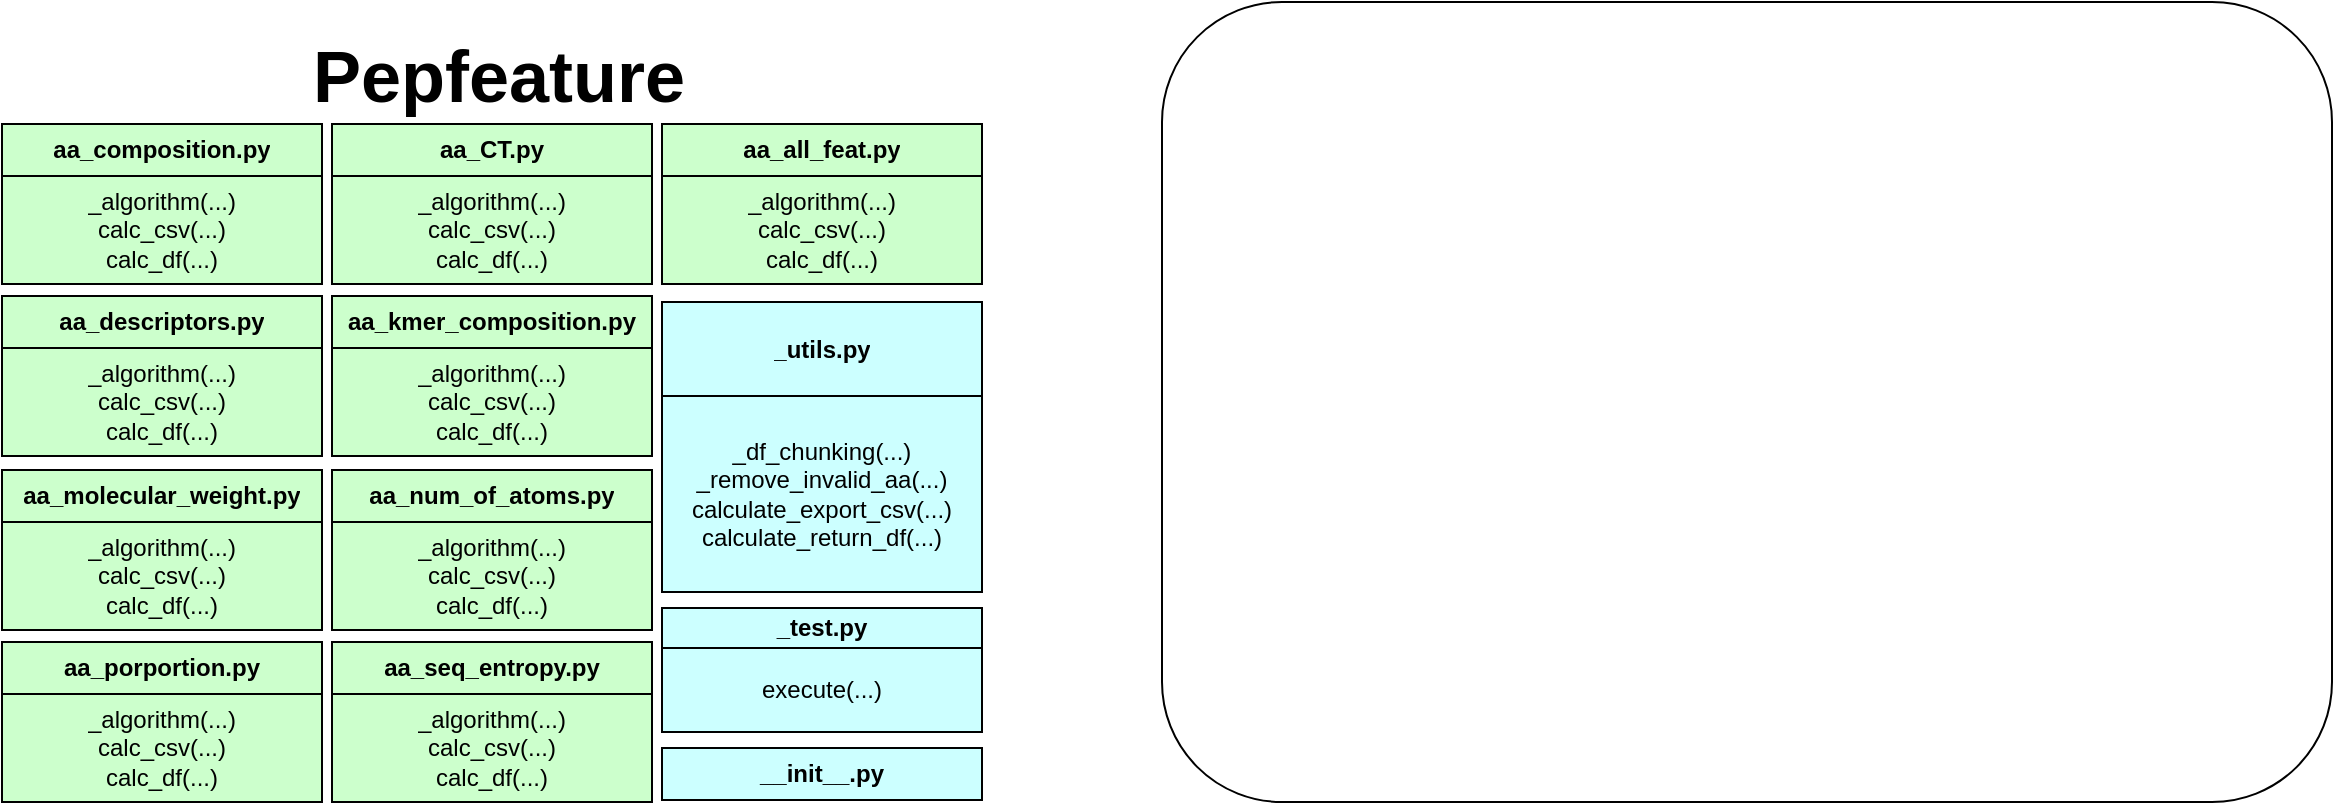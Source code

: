 <mxfile version="14.5.10" type="device" pages="2"><diagram id="pHwHAVKBLwY_TS_KgNLG" name="modules &amp; functions"><mxGraphModel dx="881" dy="400" grid="1" gridSize="10" guides="1" tooltips="1" connect="1" arrows="1" fold="1" page="1" pageScale="1" pageWidth="850" pageHeight="1100" math="0" shadow="0"><root><mxCell id="0"/><mxCell id="1" parent="0"/><mxCell id="DJa1gVAaIkAfZosdGKEl-42" value="" style="shape=table;html=1;whiteSpace=wrap;startSize=0;container=1;collapsible=0;childLayout=tableLayout;fillColor=#CCFFCC;" vertex="1" parent="1"><mxGeometry x="20" y="285" width="160" height="80" as="geometry"/></mxCell><mxCell id="DJa1gVAaIkAfZosdGKEl-43" value="" style="shape=partialRectangle;html=1;whiteSpace=wrap;collapsible=0;dropTarget=0;pointerEvents=0;fillColor=none;top=0;left=0;bottom=0;right=0;points=[[0,0.5],[1,0.5]];portConstraint=eastwest;" vertex="1" parent="DJa1gVAaIkAfZosdGKEl-42"><mxGeometry width="160" height="26" as="geometry"/></mxCell><mxCell id="DJa1gVAaIkAfZosdGKEl-44" value="&lt;b&gt;aa_composition.py&lt;/b&gt;" style="shape=partialRectangle;html=1;whiteSpace=wrap;connectable=0;overflow=hidden;fillColor=none;top=0;left=0;bottom=0;right=0;" vertex="1" parent="DJa1gVAaIkAfZosdGKEl-43"><mxGeometry width="160" height="26" as="geometry"/></mxCell><mxCell id="DJa1gVAaIkAfZosdGKEl-45" value="" style="shape=partialRectangle;html=1;whiteSpace=wrap;collapsible=0;dropTarget=0;pointerEvents=0;fillColor=none;top=0;left=0;bottom=0;right=0;points=[[0,0.5],[1,0.5]];portConstraint=eastwest;" vertex="1" parent="DJa1gVAaIkAfZosdGKEl-42"><mxGeometry y="26" width="160" height="54" as="geometry"/></mxCell><mxCell id="DJa1gVAaIkAfZosdGKEl-46" value="_algorithm(...)&lt;br&gt;calc_csv(...)&lt;br&gt;calc_df(...)" style="shape=partialRectangle;html=1;whiteSpace=wrap;connectable=0;overflow=hidden;fillColor=none;top=0;left=0;bottom=0;right=0;" vertex="1" parent="DJa1gVAaIkAfZosdGKEl-45"><mxGeometry width="160" height="54" as="geometry"/></mxCell><mxCell id="DJa1gVAaIkAfZosdGKEl-58" value="" style="shape=table;html=1;whiteSpace=wrap;startSize=0;container=1;collapsible=0;childLayout=tableLayout;fillColor=#CCFFCC;" vertex="1" parent="1"><mxGeometry x="350" y="285" width="160" height="80" as="geometry"/></mxCell><mxCell id="DJa1gVAaIkAfZosdGKEl-59" value="" style="shape=partialRectangle;html=1;whiteSpace=wrap;collapsible=0;dropTarget=0;pointerEvents=0;fillColor=none;top=0;left=0;bottom=0;right=0;points=[[0,0.5],[1,0.5]];portConstraint=eastwest;" vertex="1" parent="DJa1gVAaIkAfZosdGKEl-58"><mxGeometry width="160" height="26" as="geometry"/></mxCell><mxCell id="DJa1gVAaIkAfZosdGKEl-60" value="&lt;b&gt;aa_all_feat.py&lt;/b&gt;" style="shape=partialRectangle;html=1;whiteSpace=wrap;connectable=0;overflow=hidden;fillColor=none;top=0;left=0;bottom=0;right=0;" vertex="1" parent="DJa1gVAaIkAfZosdGKEl-59"><mxGeometry width="160" height="26" as="geometry"/></mxCell><mxCell id="DJa1gVAaIkAfZosdGKEl-61" value="" style="shape=partialRectangle;html=1;whiteSpace=wrap;collapsible=0;dropTarget=0;pointerEvents=0;fillColor=none;top=0;left=0;bottom=0;right=0;points=[[0,0.5],[1,0.5]];portConstraint=eastwest;" vertex="1" parent="DJa1gVAaIkAfZosdGKEl-58"><mxGeometry y="26" width="160" height="54" as="geometry"/></mxCell><mxCell id="DJa1gVAaIkAfZosdGKEl-62" value="_algorithm(...)&lt;br&gt;calc_csv(...)&lt;br&gt;calc_df(...)" style="shape=partialRectangle;html=1;whiteSpace=wrap;connectable=0;overflow=hidden;fillColor=none;top=0;left=0;bottom=0;right=0;" vertex="1" parent="DJa1gVAaIkAfZosdGKEl-61"><mxGeometry width="160" height="54" as="geometry"/></mxCell><mxCell id="DJa1gVAaIkAfZosdGKEl-63" value="" style="shape=table;html=1;whiteSpace=wrap;startSize=0;container=1;collapsible=0;childLayout=tableLayout;fillColor=#CCFFCC;" vertex="1" parent="1"><mxGeometry x="185" y="285" width="160" height="80" as="geometry"/></mxCell><mxCell id="DJa1gVAaIkAfZosdGKEl-64" value="" style="shape=partialRectangle;html=1;whiteSpace=wrap;collapsible=0;dropTarget=0;pointerEvents=0;fillColor=none;top=0;left=0;bottom=0;right=0;points=[[0,0.5],[1,0.5]];portConstraint=eastwest;" vertex="1" parent="DJa1gVAaIkAfZosdGKEl-63"><mxGeometry width="160" height="26" as="geometry"/></mxCell><mxCell id="DJa1gVAaIkAfZosdGKEl-65" value="&lt;b&gt;aa_CT.py&lt;/b&gt;" style="shape=partialRectangle;html=1;whiteSpace=wrap;connectable=0;overflow=hidden;fillColor=none;top=0;left=0;bottom=0;right=0;" vertex="1" parent="DJa1gVAaIkAfZosdGKEl-64"><mxGeometry width="160" height="26" as="geometry"/></mxCell><mxCell id="DJa1gVAaIkAfZosdGKEl-66" value="" style="shape=partialRectangle;html=1;whiteSpace=wrap;collapsible=0;dropTarget=0;pointerEvents=0;fillColor=none;top=0;left=0;bottom=0;right=0;points=[[0,0.5],[1,0.5]];portConstraint=eastwest;" vertex="1" parent="DJa1gVAaIkAfZosdGKEl-63"><mxGeometry y="26" width="160" height="54" as="geometry"/></mxCell><mxCell id="DJa1gVAaIkAfZosdGKEl-67" value="_algorithm(...)&lt;br&gt;calc_csv(...)&lt;br&gt;calc_df(...)" style="shape=partialRectangle;html=1;whiteSpace=wrap;connectable=0;overflow=hidden;fillColor=none;top=0;left=0;bottom=0;right=0;" vertex="1" parent="DJa1gVAaIkAfZosdGKEl-66"><mxGeometry width="160" height="54" as="geometry"/></mxCell><mxCell id="DJa1gVAaIkAfZosdGKEl-68" value="" style="shape=table;html=1;whiteSpace=wrap;startSize=0;container=1;collapsible=0;childLayout=tableLayout;fillColor=#CCFFCC;" vertex="1" parent="1"><mxGeometry x="20" y="371" width="160" height="80" as="geometry"/></mxCell><mxCell id="DJa1gVAaIkAfZosdGKEl-69" value="" style="shape=partialRectangle;html=1;whiteSpace=wrap;collapsible=0;dropTarget=0;pointerEvents=0;fillColor=none;top=0;left=0;bottom=0;right=0;points=[[0,0.5],[1,0.5]];portConstraint=eastwest;" vertex="1" parent="DJa1gVAaIkAfZosdGKEl-68"><mxGeometry width="160" height="26" as="geometry"/></mxCell><mxCell id="DJa1gVAaIkAfZosdGKEl-70" value="&lt;b&gt;aa_descriptors.py&lt;/b&gt;" style="shape=partialRectangle;html=1;whiteSpace=wrap;connectable=0;overflow=hidden;fillColor=none;top=0;left=0;bottom=0;right=0;" vertex="1" parent="DJa1gVAaIkAfZosdGKEl-69"><mxGeometry width="160" height="26" as="geometry"/></mxCell><mxCell id="DJa1gVAaIkAfZosdGKEl-71" value="" style="shape=partialRectangle;html=1;whiteSpace=wrap;collapsible=0;dropTarget=0;pointerEvents=0;fillColor=none;top=0;left=0;bottom=0;right=0;points=[[0,0.5],[1,0.5]];portConstraint=eastwest;" vertex="1" parent="DJa1gVAaIkAfZosdGKEl-68"><mxGeometry y="26" width="160" height="54" as="geometry"/></mxCell><mxCell id="DJa1gVAaIkAfZosdGKEl-72" value="_algorithm(...)&lt;br&gt;calc_csv(...)&lt;br&gt;calc_df(...)" style="shape=partialRectangle;html=1;whiteSpace=wrap;connectable=0;overflow=hidden;fillColor=none;top=0;left=0;bottom=0;right=0;" vertex="1" parent="DJa1gVAaIkAfZosdGKEl-71"><mxGeometry width="160" height="54" as="geometry"/></mxCell><mxCell id="DJa1gVAaIkAfZosdGKEl-73" value="" style="shape=table;html=1;whiteSpace=wrap;startSize=0;container=1;collapsible=0;childLayout=tableLayout;fillColor=#CCFFCC;" vertex="1" parent="1"><mxGeometry x="185" y="371" width="160" height="80" as="geometry"/></mxCell><mxCell id="DJa1gVAaIkAfZosdGKEl-74" value="" style="shape=partialRectangle;html=1;whiteSpace=wrap;collapsible=0;dropTarget=0;pointerEvents=0;fillColor=none;top=0;left=0;bottom=0;right=0;points=[[0,0.5],[1,0.5]];portConstraint=eastwest;" vertex="1" parent="DJa1gVAaIkAfZosdGKEl-73"><mxGeometry width="160" height="26" as="geometry"/></mxCell><mxCell id="DJa1gVAaIkAfZosdGKEl-75" value="&lt;b&gt;aa_kmer_composition.py&lt;/b&gt;" style="shape=partialRectangle;html=1;whiteSpace=wrap;connectable=0;overflow=hidden;fillColor=none;top=0;left=0;bottom=0;right=0;" vertex="1" parent="DJa1gVAaIkAfZosdGKEl-74"><mxGeometry width="160" height="26" as="geometry"/></mxCell><mxCell id="DJa1gVAaIkAfZosdGKEl-76" value="" style="shape=partialRectangle;html=1;whiteSpace=wrap;collapsible=0;dropTarget=0;pointerEvents=0;fillColor=none;top=0;left=0;bottom=0;right=0;points=[[0,0.5],[1,0.5]];portConstraint=eastwest;" vertex="1" parent="DJa1gVAaIkAfZosdGKEl-73"><mxGeometry y="26" width="160" height="54" as="geometry"/></mxCell><mxCell id="DJa1gVAaIkAfZosdGKEl-77" value="_algorithm(...)&lt;br&gt;calc_csv(...)&lt;br&gt;calc_df(...)" style="shape=partialRectangle;html=1;whiteSpace=wrap;connectable=0;overflow=hidden;fillColor=none;top=0;left=0;bottom=0;right=0;" vertex="1" parent="DJa1gVAaIkAfZosdGKEl-76"><mxGeometry width="160" height="54" as="geometry"/></mxCell><mxCell id="DJa1gVAaIkAfZosdGKEl-78" value="" style="shape=table;html=1;whiteSpace=wrap;startSize=0;container=1;collapsible=0;childLayout=tableLayout;fillColor=#CCFFCC;" vertex="1" parent="1"><mxGeometry x="20" y="458" width="160" height="80" as="geometry"/></mxCell><mxCell id="DJa1gVAaIkAfZosdGKEl-79" value="" style="shape=partialRectangle;html=1;whiteSpace=wrap;collapsible=0;dropTarget=0;pointerEvents=0;fillColor=none;top=0;left=0;bottom=0;right=0;points=[[0,0.5],[1,0.5]];portConstraint=eastwest;" vertex="1" parent="DJa1gVAaIkAfZosdGKEl-78"><mxGeometry width="160" height="26" as="geometry"/></mxCell><mxCell id="DJa1gVAaIkAfZosdGKEl-80" value="&lt;b&gt;aa_molecular_weight.py&lt;/b&gt;" style="shape=partialRectangle;html=1;whiteSpace=wrap;connectable=0;overflow=hidden;fillColor=none;top=0;left=0;bottom=0;right=0;" vertex="1" parent="DJa1gVAaIkAfZosdGKEl-79"><mxGeometry width="160" height="26" as="geometry"/></mxCell><mxCell id="DJa1gVAaIkAfZosdGKEl-81" value="" style="shape=partialRectangle;html=1;whiteSpace=wrap;collapsible=0;dropTarget=0;pointerEvents=0;fillColor=none;top=0;left=0;bottom=0;right=0;points=[[0,0.5],[1,0.5]];portConstraint=eastwest;" vertex="1" parent="DJa1gVAaIkAfZosdGKEl-78"><mxGeometry y="26" width="160" height="54" as="geometry"/></mxCell><mxCell id="DJa1gVAaIkAfZosdGKEl-82" value="_algorithm(...)&lt;br&gt;calc_csv(...)&lt;br&gt;calc_df(...)" style="shape=partialRectangle;html=1;whiteSpace=wrap;connectable=0;overflow=hidden;fillColor=none;top=0;left=0;bottom=0;right=0;" vertex="1" parent="DJa1gVAaIkAfZosdGKEl-81"><mxGeometry width="160" height="54" as="geometry"/></mxCell><mxCell id="DJa1gVAaIkAfZosdGKEl-83" value="" style="shape=table;html=1;whiteSpace=wrap;startSize=0;container=1;collapsible=0;childLayout=tableLayout;fillColor=#CCFFCC;" vertex="1" parent="1"><mxGeometry x="185" y="458" width="160" height="80" as="geometry"/></mxCell><mxCell id="DJa1gVAaIkAfZosdGKEl-84" value="" style="shape=partialRectangle;html=1;whiteSpace=wrap;collapsible=0;dropTarget=0;pointerEvents=0;fillColor=none;top=0;left=0;bottom=0;right=0;points=[[0,0.5],[1,0.5]];portConstraint=eastwest;" vertex="1" parent="DJa1gVAaIkAfZosdGKEl-83"><mxGeometry width="160" height="26" as="geometry"/></mxCell><mxCell id="DJa1gVAaIkAfZosdGKEl-85" value="&lt;b&gt;aa_num_of_atoms.py&lt;/b&gt;" style="shape=partialRectangle;html=1;whiteSpace=wrap;connectable=0;overflow=hidden;fillColor=none;top=0;left=0;bottom=0;right=0;" vertex="1" parent="DJa1gVAaIkAfZosdGKEl-84"><mxGeometry width="160" height="26" as="geometry"/></mxCell><mxCell id="DJa1gVAaIkAfZosdGKEl-86" value="" style="shape=partialRectangle;html=1;whiteSpace=wrap;collapsible=0;dropTarget=0;pointerEvents=0;fillColor=none;top=0;left=0;bottom=0;right=0;points=[[0,0.5],[1,0.5]];portConstraint=eastwest;" vertex="1" parent="DJa1gVAaIkAfZosdGKEl-83"><mxGeometry y="26" width="160" height="54" as="geometry"/></mxCell><mxCell id="DJa1gVAaIkAfZosdGKEl-87" value="_algorithm(...)&lt;br&gt;calc_csv(...)&lt;br&gt;calc_df(...)" style="shape=partialRectangle;html=1;whiteSpace=wrap;connectable=0;overflow=hidden;fillColor=none;top=0;left=0;bottom=0;right=0;" vertex="1" parent="DJa1gVAaIkAfZosdGKEl-86"><mxGeometry width="160" height="54" as="geometry"/></mxCell><mxCell id="DJa1gVAaIkAfZosdGKEl-98" value="" style="shape=table;html=1;whiteSpace=wrap;startSize=0;container=1;collapsible=0;childLayout=tableLayout;fillColor=#CCFFCC;" vertex="1" parent="1"><mxGeometry x="20" y="544" width="160" height="80" as="geometry"/></mxCell><mxCell id="DJa1gVAaIkAfZosdGKEl-99" value="" style="shape=partialRectangle;html=1;whiteSpace=wrap;collapsible=0;dropTarget=0;pointerEvents=0;fillColor=none;top=0;left=0;bottom=0;right=0;points=[[0,0.5],[1,0.5]];portConstraint=eastwest;" vertex="1" parent="DJa1gVAaIkAfZosdGKEl-98"><mxGeometry width="160" height="26" as="geometry"/></mxCell><mxCell id="DJa1gVAaIkAfZosdGKEl-100" value="&lt;b&gt;aa_porportion.py&lt;/b&gt;" style="shape=partialRectangle;html=1;whiteSpace=wrap;connectable=0;overflow=hidden;fillColor=none;top=0;left=0;bottom=0;right=0;" vertex="1" parent="DJa1gVAaIkAfZosdGKEl-99"><mxGeometry width="160" height="26" as="geometry"/></mxCell><mxCell id="DJa1gVAaIkAfZosdGKEl-101" value="" style="shape=partialRectangle;html=1;whiteSpace=wrap;collapsible=0;dropTarget=0;pointerEvents=0;fillColor=none;top=0;left=0;bottom=0;right=0;points=[[0,0.5],[1,0.5]];portConstraint=eastwest;" vertex="1" parent="DJa1gVAaIkAfZosdGKEl-98"><mxGeometry y="26" width="160" height="54" as="geometry"/></mxCell><mxCell id="DJa1gVAaIkAfZosdGKEl-102" value="_algorithm(...)&lt;br&gt;calc_csv(...)&lt;br&gt;calc_df(...)" style="shape=partialRectangle;html=1;whiteSpace=wrap;connectable=0;overflow=hidden;fillColor=none;top=0;left=0;bottom=0;right=0;" vertex="1" parent="DJa1gVAaIkAfZosdGKEl-101"><mxGeometry width="160" height="54" as="geometry"/></mxCell><mxCell id="DJa1gVAaIkAfZosdGKEl-103" value="" style="shape=table;html=1;whiteSpace=wrap;startSize=0;container=1;collapsible=0;childLayout=tableLayout;fillColor=#CCFFCC;" vertex="1" parent="1"><mxGeometry x="185" y="544" width="160" height="80" as="geometry"/></mxCell><mxCell id="DJa1gVAaIkAfZosdGKEl-104" value="" style="shape=partialRectangle;html=1;whiteSpace=wrap;collapsible=0;dropTarget=0;pointerEvents=0;fillColor=none;top=0;left=0;bottom=0;right=0;points=[[0,0.5],[1,0.5]];portConstraint=eastwest;" vertex="1" parent="DJa1gVAaIkAfZosdGKEl-103"><mxGeometry width="160" height="26" as="geometry"/></mxCell><mxCell id="DJa1gVAaIkAfZosdGKEl-105" value="&lt;b&gt;aa_seq_entropy.py&lt;/b&gt;" style="shape=partialRectangle;html=1;whiteSpace=wrap;connectable=0;overflow=hidden;fillColor=none;top=0;left=0;bottom=0;right=0;" vertex="1" parent="DJa1gVAaIkAfZosdGKEl-104"><mxGeometry width="160" height="26" as="geometry"/></mxCell><mxCell id="DJa1gVAaIkAfZosdGKEl-106" value="" style="shape=partialRectangle;html=1;whiteSpace=wrap;collapsible=0;dropTarget=0;pointerEvents=0;fillColor=none;top=0;left=0;bottom=0;right=0;points=[[0,0.5],[1,0.5]];portConstraint=eastwest;" vertex="1" parent="DJa1gVAaIkAfZosdGKEl-103"><mxGeometry y="26" width="160" height="54" as="geometry"/></mxCell><mxCell id="DJa1gVAaIkAfZosdGKEl-107" value="_algorithm(...)&lt;br&gt;calc_csv(...)&lt;br&gt;calc_df(...)" style="shape=partialRectangle;html=1;whiteSpace=wrap;connectable=0;overflow=hidden;fillColor=none;top=0;left=0;bottom=0;right=0;" vertex="1" parent="DJa1gVAaIkAfZosdGKEl-106"><mxGeometry width="160" height="54" as="geometry"/></mxCell><mxCell id="DJa1gVAaIkAfZosdGKEl-108" value="" style="shape=table;html=1;whiteSpace=wrap;startSize=0;container=1;collapsible=0;childLayout=tableLayout;fillColor=#CCFFFF;" vertex="1" parent="1"><mxGeometry x="350" y="374" width="160" height="145" as="geometry"/></mxCell><mxCell id="DJa1gVAaIkAfZosdGKEl-109" value="" style="shape=partialRectangle;html=1;whiteSpace=wrap;collapsible=0;dropTarget=0;pointerEvents=0;fillColor=none;top=0;left=0;bottom=0;right=0;points=[[0,0.5],[1,0.5]];portConstraint=eastwest;" vertex="1" parent="DJa1gVAaIkAfZosdGKEl-108"><mxGeometry width="160" height="47" as="geometry"/></mxCell><mxCell id="DJa1gVAaIkAfZosdGKEl-110" value="&lt;b&gt;_utils.py&lt;/b&gt;" style="shape=partialRectangle;html=1;whiteSpace=wrap;connectable=0;overflow=hidden;fillColor=none;top=0;left=0;bottom=0;right=0;" vertex="1" parent="DJa1gVAaIkAfZosdGKEl-109"><mxGeometry width="160" height="47" as="geometry"/></mxCell><mxCell id="DJa1gVAaIkAfZosdGKEl-111" value="" style="shape=partialRectangle;html=1;whiteSpace=wrap;collapsible=0;dropTarget=0;pointerEvents=0;fillColor=none;top=0;left=0;bottom=0;right=0;points=[[0,0.5],[1,0.5]];portConstraint=eastwest;" vertex="1" parent="DJa1gVAaIkAfZosdGKEl-108"><mxGeometry y="47" width="160" height="98" as="geometry"/></mxCell><mxCell id="DJa1gVAaIkAfZosdGKEl-112" value="_df_chunking(...)&lt;br&gt;_remove_invalid_aa(...)&lt;br&gt;calculate_export_csv(...)&lt;br&gt;calculate_return_df(...)" style="shape=partialRectangle;html=1;whiteSpace=wrap;connectable=0;overflow=hidden;fillColor=none;top=0;left=0;bottom=0;right=0;" vertex="1" parent="DJa1gVAaIkAfZosdGKEl-111"><mxGeometry width="160" height="98" as="geometry"/></mxCell><mxCell id="DJa1gVAaIkAfZosdGKEl-113" value="" style="shape=table;html=1;whiteSpace=wrap;startSize=0;container=1;collapsible=0;childLayout=tableLayout;fillColor=#CCFFFF;" vertex="1" parent="1"><mxGeometry x="350" y="527" width="160" height="62" as="geometry"/></mxCell><mxCell id="DJa1gVAaIkAfZosdGKEl-114" value="" style="shape=partialRectangle;html=1;whiteSpace=wrap;collapsible=0;dropTarget=0;pointerEvents=0;fillColor=none;top=0;left=0;bottom=0;right=0;points=[[0,0.5],[1,0.5]];portConstraint=eastwest;" vertex="1" parent="DJa1gVAaIkAfZosdGKEl-113"><mxGeometry width="160" height="20" as="geometry"/></mxCell><mxCell id="DJa1gVAaIkAfZosdGKEl-115" value="&lt;b&gt;_test.py&lt;/b&gt;" style="shape=partialRectangle;html=1;whiteSpace=wrap;connectable=0;overflow=hidden;fillColor=none;top=0;left=0;bottom=0;right=0;" vertex="1" parent="DJa1gVAaIkAfZosdGKEl-114"><mxGeometry width="160" height="20" as="geometry"/></mxCell><mxCell id="DJa1gVAaIkAfZosdGKEl-116" value="" style="shape=partialRectangle;html=1;whiteSpace=wrap;collapsible=0;dropTarget=0;pointerEvents=0;fillColor=none;top=0;left=0;bottom=0;right=0;points=[[0,0.5],[1,0.5]];portConstraint=eastwest;" vertex="1" parent="DJa1gVAaIkAfZosdGKEl-113"><mxGeometry y="20" width="160" height="42" as="geometry"/></mxCell><mxCell id="DJa1gVAaIkAfZosdGKEl-117" value="execute(...)" style="shape=partialRectangle;html=1;whiteSpace=wrap;connectable=0;overflow=hidden;fillColor=none;top=0;left=0;bottom=0;right=0;" vertex="1" parent="DJa1gVAaIkAfZosdGKEl-116"><mxGeometry width="160" height="42" as="geometry"/></mxCell><mxCell id="DJa1gVAaIkAfZosdGKEl-118" value="&lt;b&gt;__init__.py&lt;/b&gt;" style="rounded=0;whiteSpace=wrap;html=1;fillColor=#CCFFFF;" vertex="1" parent="1"><mxGeometry x="350" y="597" width="160" height="26" as="geometry"/></mxCell><mxCell id="DJa1gVAaIkAfZosdGKEl-120" value="" style="rounded=1;whiteSpace=wrap;html=1;fillColor=none;" vertex="1" parent="1"><mxGeometry x="600" y="224" width="585" height="400" as="geometry"/></mxCell><mxCell id="DJa1gVAaIkAfZosdGKEl-121" value="&lt;b&gt;&lt;font style=&quot;font-size: 36px&quot;&gt;Pepfeature&lt;/font&gt;&lt;/b&gt;" style="text;html=1;align=center;verticalAlign=middle;resizable=0;points=[];autosize=1;strokeColor=none;fontSize=30;" vertex="1" parent="1"><mxGeometry x="167.5" y="246" width="200" height="30" as="geometry"/></mxCell></root></mxGraphModel></diagram><diagram id="aYTTOR77Tq4tIj-Ce_t-" name="wrapper"><mxGraphModel dx="1038" dy="1680" grid="1" gridSize="10" guides="1" tooltips="1" connect="1" arrows="1" fold="1" page="1" pageScale="1" pageWidth="850" pageHeight="1100" math="0" shadow="0"><root><mxCell id="v_8jLkdDdwklEzMcM2aZ-0"/><mxCell id="v_8jLkdDdwklEzMcM2aZ-1" parent="v_8jLkdDdwklEzMcM2aZ-0"/><mxCell id="67UKoH-67E-pt2AfYGb9-0" value="" style="shape=table;html=1;whiteSpace=wrap;startSize=0;container=1;collapsible=0;childLayout=tableLayout;fillColor=#CCFFFF;" vertex="1" parent="v_8jLkdDdwklEzMcM2aZ-1"><mxGeometry x="425" y="-520" width="230" height="165" as="geometry"/></mxCell><mxCell id="67UKoH-67E-pt2AfYGb9-1" value="" style="shape=partialRectangle;html=1;whiteSpace=wrap;collapsible=0;dropTarget=0;pointerEvents=0;fillColor=none;top=0;left=0;bottom=0;right=0;points=[[0,0.5],[1,0.5]];portConstraint=eastwest;" vertex="1" parent="67UKoH-67E-pt2AfYGb9-0"><mxGeometry width="230" height="30" as="geometry"/></mxCell><mxCell id="67UKoH-67E-pt2AfYGb9-2" value="&lt;b&gt;_utils.py&lt;/b&gt;" style="shape=partialRectangle;html=1;whiteSpace=wrap;connectable=0;overflow=hidden;fillColor=none;top=0;left=0;bottom=0;right=0;" vertex="1" parent="67UKoH-67E-pt2AfYGb9-1"><mxGeometry width="230" height="30" as="geometry"/></mxCell><mxCell id="67UKoH-67E-pt2AfYGb9-3" value="" style="shape=partialRectangle;html=1;whiteSpace=wrap;collapsible=0;dropTarget=0;pointerEvents=0;fillColor=none;top=0;left=0;bottom=0;right=0;points=[[0,0.5],[1,0.5]];portConstraint=eastwest;" vertex="1" parent="67UKoH-67E-pt2AfYGb9-0"><mxGeometry y="30" width="230" height="135" as="geometry"/></mxCell><mxCell id="67UKoH-67E-pt2AfYGb9-4" value="def calculate_export_csv(... function)&lt;br&gt;&lt;br&gt;def calculate_return_df(... function)" style="shape=partialRectangle;html=1;whiteSpace=wrap;connectable=0;overflow=hidden;fillColor=none;top=0;left=0;bottom=0;right=0;" vertex="1" parent="67UKoH-67E-pt2AfYGb9-3"><mxGeometry width="230" height="135" as="geometry"/></mxCell><mxCell id="67UKoH-67E-pt2AfYGb9-5" value="Wraps" style="shape=flexArrow;endArrow=classic;html=1;width=1.143;endSize=4.097;endWidth=7.918;fillColor=#000000;" edge="1" parent="v_8jLkdDdwklEzMcM2aZ-1"><mxGeometry width="50" height="50" relative="1" as="geometry"><mxPoint x="280" y="330" as="sourcePoint"/><mxPoint x="415" y="330" as="targetPoint"/></mxGeometry></mxCell><mxCell id="67UKoH-67E-pt2AfYGb9-8" value="Wraps" style="shape=flexArrow;endArrow=classic;html=1;width=1.143;endSize=4.097;endWidth=7.918;fillColor=#000000;" edge="1" parent="v_8jLkdDdwklEzMcM2aZ-1"><mxGeometry x="1" y="14" width="50" height="50" relative="1" as="geometry"><mxPoint x="120" y="320" as="sourcePoint"/><mxPoint x="80" y="390" as="targetPoint"/><mxPoint x="-2" y="3" as="offset"/></mxGeometry></mxCell><mxCell id="67UKoH-67E-pt2AfYGb9-11" value="def calc_csv" style="shape=internalStorage;whiteSpace=wrap;html=1;backgroundOutline=1;fillColor=none;dx=0;dy=20;align=left;" vertex="1" parent="v_8jLkdDdwklEzMcM2aZ-1"><mxGeometry x="240" y="310" width="320" height="80" as="geometry"/></mxCell><mxCell id="ETiOiEIdcabquFmVUqkr-0" value="" style="shape=table;html=1;whiteSpace=wrap;startSize=0;container=1;collapsible=0;childLayout=tableLayout;fillColor=#CCFFCC;" vertex="1" parent="v_8jLkdDdwklEzMcM2aZ-1"><mxGeometry x="20" y="-213" width="420" height="230" as="geometry"/></mxCell><mxCell id="ETiOiEIdcabquFmVUqkr-1" value="" style="shape=partialRectangle;html=1;whiteSpace=wrap;collapsible=0;dropTarget=0;pointerEvents=0;fillColor=none;top=0;left=0;bottom=0;right=0;points=[[0,0.5],[1,0.5]];portConstraint=eastwest;" vertex="1" parent="ETiOiEIdcabquFmVUqkr-0"><mxGeometry width="420" height="25" as="geometry"/></mxCell><mxCell id="ETiOiEIdcabquFmVUqkr-2" value="&lt;b&gt;aa_{...}.py&lt;/b&gt;" style="shape=partialRectangle;html=1;whiteSpace=wrap;connectable=0;overflow=hidden;fillColor=none;top=0;left=0;bottom=0;right=0;" vertex="1" parent="ETiOiEIdcabquFmVUqkr-1"><mxGeometry width="420" height="25" as="geometry"/></mxCell><mxCell id="ETiOiEIdcabquFmVUqkr-3" value="" style="shape=partialRectangle;html=1;whiteSpace=wrap;collapsible=0;dropTarget=0;pointerEvents=0;fillColor=none;top=0;left=0;bottom=0;right=0;points=[[0,0.5],[1,0.5]];portConstraint=eastwest;" vertex="1" parent="ETiOiEIdcabquFmVUqkr-0"><mxGeometry y="25" width="420" height="205" as="geometry"/></mxCell><mxCell id="ETiOiEIdcabquFmVUqkr-4" value="&lt;br&gt;from pepfeature import _utils&lt;br&gt;&lt;br&gt;def&amp;nbsp;&lt;b&gt;&lt;font color=&quot;#0000ff&quot;&gt;_algorithm&lt;/font&gt;&lt;/b&gt;(...):&lt;br&gt;&lt;blockquote style=&quot;margin: 0 0 0 40px ; border: none ; padding: 0px&quot;&gt;#Calculate feature and in the case of aa_all_feat.py, features.&lt;/blockquote&gt;&lt;br&gt;&lt;br&gt;def calc_csv(...):&lt;br&gt;&lt;blockquote style=&quot;margin: 0 0 0 40px ; border: none ; padding: 0px&quot;&gt;_utils.calculate_export_csv(...&amp;nbsp;&lt;b style=&quot;color: rgb(255 , 102 , 255)&quot;&gt;function&lt;/b&gt;&lt;b&gt;= &lt;font color=&quot;#0000ff&quot;&gt;_algorithm&lt;/font&gt;&lt;/b&gt;)&lt;/blockquote&gt;&lt;br&gt;&lt;br&gt;def calc_df(...):&lt;br&gt;&lt;blockquote style=&quot;margin: 0 0 0 40px ; border: none ; padding: 0px&quot;&gt;&lt;i&gt;return &lt;/i&gt;_utils.calculate_return_df(...&amp;nbsp;&lt;b style=&quot;color: rgb(255 , 102 , 255)&quot;&gt;function&lt;/b&gt;&lt;b&gt;=&amp;nbsp;&lt;/b&gt;&lt;b&gt;&lt;font color=&quot;#0000ff&quot;&gt;_algorithm&lt;/font&gt;&lt;/b&gt;)&lt;br&gt;&lt;/blockquote&gt;&lt;blockquote style=&quot;margin: 0 0 0 40px ; border: none ; padding: 0px&quot;&gt;&lt;br&gt;&lt;/blockquote&gt;" style="shape=partialRectangle;html=1;whiteSpace=wrap;connectable=0;overflow=hidden;fillColor=none;top=0;left=0;bottom=0;right=0;align=left;" vertex="1" parent="ETiOiEIdcabquFmVUqkr-3"><mxGeometry width="420" height="205" as="geometry"/></mxCell><mxCell id="fvRr3YIjOG7Cz6I0EODw-0" value="" style="shape=table;html=1;whiteSpace=wrap;startSize=0;container=1;collapsible=0;childLayout=tableLayout;fillColor=#CCFFFF;" vertex="1" parent="v_8jLkdDdwklEzMcM2aZ-1"><mxGeometry x="510" y="-230" width="420" height="230" as="geometry"/></mxCell><mxCell id="fvRr3YIjOG7Cz6I0EODw-1" value="" style="shape=partialRectangle;html=1;whiteSpace=wrap;collapsible=0;dropTarget=0;pointerEvents=0;fillColor=none;top=0;left=0;bottom=0;right=0;points=[[0,0.5],[1,0.5]];portConstraint=eastwest;" vertex="1" parent="fvRr3YIjOG7Cz6I0EODw-0"><mxGeometry width="420" height="25" as="geometry"/></mxCell><mxCell id="fvRr3YIjOG7Cz6I0EODw-2" value="&lt;b&gt;_utils.py&lt;/b&gt;" style="shape=partialRectangle;html=1;whiteSpace=wrap;connectable=0;overflow=hidden;fillColor=none;top=0;left=0;bottom=0;right=0;" vertex="1" parent="fvRr3YIjOG7Cz6I0EODw-1"><mxGeometry width="420" height="25" as="geometry"/></mxCell><mxCell id="fvRr3YIjOG7Cz6I0EODw-3" value="" style="shape=partialRectangle;html=1;whiteSpace=wrap;collapsible=0;dropTarget=0;pointerEvents=0;fillColor=none;top=0;left=0;bottom=0;right=0;points=[[0,0.5],[1,0.5]];portConstraint=eastwest;" vertex="1" parent="fvRr3YIjOG7Cz6I0EODw-0"><mxGeometry y="25" width="420" height="205" as="geometry"/></mxCell><mxCell id="fvRr3YIjOG7Cz6I0EODw-4" value="&lt;br&gt;import pepfeature&lt;br&gt;&lt;br&gt;&lt;span style=&quot;text-align: center&quot;&gt;def calculate_export_csv(...&amp;nbsp;&lt;/span&gt;&lt;b style=&quot;color: rgb(255 , 102 , 255)&quot;&gt;function&lt;/b&gt;&lt;span style=&quot;text-align: center&quot;&gt;)&lt;br&gt;&lt;/span&gt;&lt;blockquote style=&quot;margin: 0 0 0 40px ; border: none ; padding: 0px&quot;&gt;&lt;i&gt;#calling the function and exporting its return as a csv&lt;/i&gt;&lt;br&gt;&lt;/blockquote&gt;&lt;blockquote style=&quot;margin: 0 0 0 40px ; border: none ; padding: 0px&quot;&gt;&lt;b style=&quot;color: rgb(255 , 102 , 255)&quot;&gt;function&lt;/b&gt;&lt;span&gt;(...).to_csv()&amp;nbsp;&lt;/span&gt;&lt;/blockquote&gt;&lt;blockquote style=&quot;margin: 0 0 0 40px ; border: none ; padding: 0px&quot;&gt;&lt;br&gt;&lt;/blockquote&gt;&lt;br&gt;&lt;br&gt;&lt;span style=&quot;text-align: center&quot;&gt;def calculate_return_df(...&amp;nbsp;&lt;/span&gt;&lt;b style=&quot;color: rgb(255 , 102 , 255)&quot;&gt;function&lt;/b&gt;&lt;span style=&quot;text-align: center&quot;&gt;)&lt;br&gt;&lt;/span&gt;&lt;blockquote style=&quot;margin: 0 0 0 40px ; border: none ; padding: 0px&quot;&gt;&lt;i&gt;#calling the function and returning the dataframe produced&lt;/i&gt;&lt;br&gt;&lt;/blockquote&gt;&lt;blockquote style=&quot;margin: 0 0 0 40px ; border: none ; padding: 0px&quot;&gt;return &lt;font color=&quot;#ff66ff&quot;&gt;&lt;b&gt;function&lt;/b&gt;&lt;/font&gt;(...)&lt;br&gt;&lt;/blockquote&gt;&lt;br&gt;&lt;blockquote style=&quot;margin: 0 0 0 40px ; border: none ; padding: 0px&quot;&gt;&lt;br&gt;&lt;/blockquote&gt;" style="shape=partialRectangle;html=1;whiteSpace=wrap;connectable=0;overflow=hidden;fillColor=none;top=0;left=0;bottom=0;right=0;align=left;" vertex="1" parent="fvRr3YIjOG7Cz6I0EODw-3"><mxGeometry width="420" height="205" as="geometry"/></mxCell><mxCell id="fvRr3YIjOG7Cz6I0EODw-5" value="" style="endArrow=classic;html=1;fillColor=#000000;exitX=0.788;exitY=0.615;exitDx=0;exitDy=0;exitPerimeter=0;entryX=0.081;entryY=0.41;entryDx=0;entryDy=0;entryPerimeter=0;" edge="1" parent="v_8jLkdDdwklEzMcM2aZ-1" source="ETiOiEIdcabquFmVUqkr-3" target="fvRr3YIjOG7Cz6I0EODw-3"><mxGeometry width="50" height="50" relative="1" as="geometry"><mxPoint x="480" y="30" as="sourcePoint"/><mxPoint x="500" y="-120" as="targetPoint"/></mxGeometry></mxCell><mxCell id="fvRr3YIjOG7Cz6I0EODw-6" value="" style="endArrow=classic;html=1;fillColor=#000000;exitX=0.848;exitY=0.902;exitDx=0;exitDy=0;exitPerimeter=0;entryX=0.081;entryY=0.41;entryDx=0;entryDy=0;entryPerimeter=0;" edge="1" parent="v_8jLkdDdwklEzMcM2aZ-1" source="ETiOiEIdcabquFmVUqkr-3"><mxGeometry width="50" height="50" relative="1" as="geometry"><mxPoint x="350.0" y="0.025" as="sourcePoint"/><mxPoint x="543.06" y="-42.0" as="targetPoint"/></mxGeometry></mxCell><mxCell id="fvRr3YIjOG7Cz6I0EODw-7" value="" style="endArrow=classic;html=1;fillColor=#000000;exitX=0.088;exitY=0.371;exitDx=0;exitDy=0;exitPerimeter=0;entryX=0.293;entryY=0.263;entryDx=0;entryDy=0;entryPerimeter=0;" edge="1" parent="v_8jLkdDdwklEzMcM2aZ-1" source="fvRr3YIjOG7Cz6I0EODw-3" target="ETiOiEIdcabquFmVUqkr-3"><mxGeometry width="50" height="50" relative="1" as="geometry"><mxPoint x="360.96" y="-68.925" as="sourcePoint"/><mxPoint x="554.02" y="-110.95" as="targetPoint"/></mxGeometry></mxCell><mxCell id="fvRr3YIjOG7Cz6I0EODw-9" value="" style="curved=1;endArrow=classic;html=1;fillColor=#000000;exitX=0.371;exitY=0.844;exitDx=0;exitDy=0;exitPerimeter=0;entryX=0.286;entryY=0.224;entryDx=0;entryDy=0;entryPerimeter=0;" edge="1" parent="v_8jLkdDdwklEzMcM2aZ-1" source="fvRr3YIjOG7Cz6I0EODw-3" target="ETiOiEIdcabquFmVUqkr-3"><mxGeometry width="50" height="50" relative="1" as="geometry"><mxPoint x="430" y="-100" as="sourcePoint"/><mxPoint x="480" y="-150" as="targetPoint"/><Array as="points"><mxPoint x="1050" y="-40"/><mxPoint x="790" y="-180"/><mxPoint x="430" y="-150"/></Array></mxGeometry></mxCell></root></mxGraphModel></diagram></mxfile>